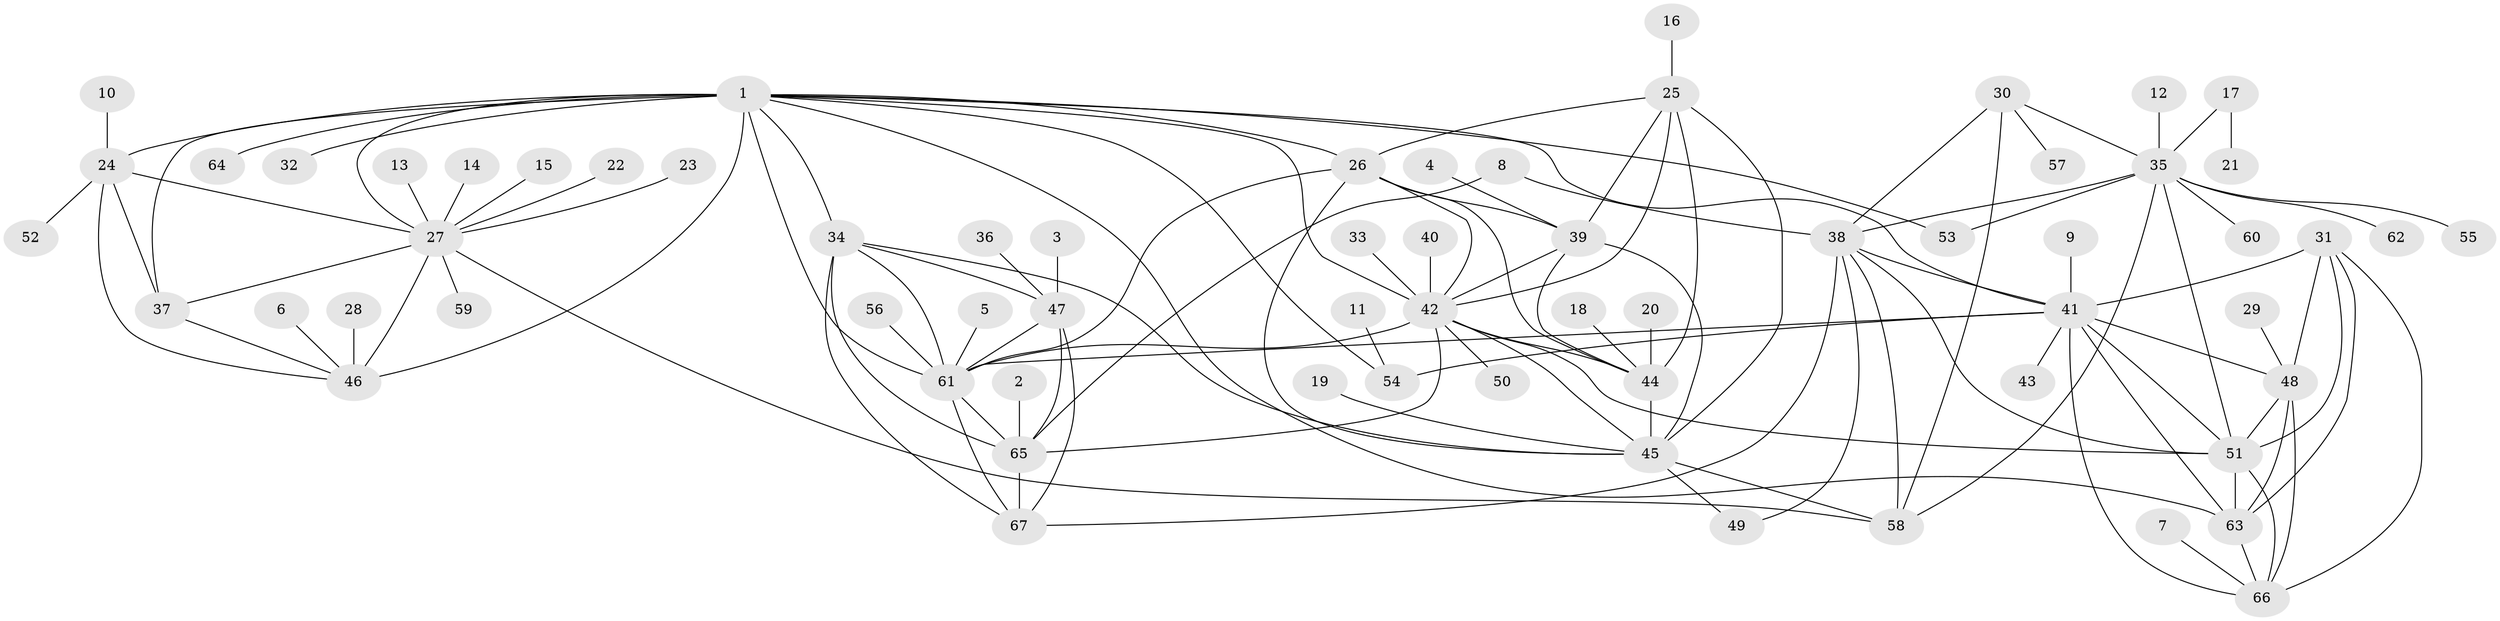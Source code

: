 // original degree distribution, {7: 0.06015037593984962, 13: 0.03007518796992481, 8: 0.05263157894736842, 9: 0.03007518796992481, 14: 0.007518796992481203, 11: 0.007518796992481203, 5: 0.007518796992481203, 10: 0.022556390977443608, 6: 0.007518796992481203, 2: 0.15037593984962405, 1: 0.5864661654135338, 4: 0.022556390977443608, 3: 0.015037593984962405}
// Generated by graph-tools (version 1.1) at 2025/26/03/09/25 03:26:45]
// undirected, 67 vertices, 119 edges
graph export_dot {
graph [start="1"]
  node [color=gray90,style=filled];
  1;
  2;
  3;
  4;
  5;
  6;
  7;
  8;
  9;
  10;
  11;
  12;
  13;
  14;
  15;
  16;
  17;
  18;
  19;
  20;
  21;
  22;
  23;
  24;
  25;
  26;
  27;
  28;
  29;
  30;
  31;
  32;
  33;
  34;
  35;
  36;
  37;
  38;
  39;
  40;
  41;
  42;
  43;
  44;
  45;
  46;
  47;
  48;
  49;
  50;
  51;
  52;
  53;
  54;
  55;
  56;
  57;
  58;
  59;
  60;
  61;
  62;
  63;
  64;
  65;
  66;
  67;
  1 -- 24 [weight=2.0];
  1 -- 26 [weight=1.0];
  1 -- 27 [weight=2.0];
  1 -- 32 [weight=1.0];
  1 -- 34 [weight=1.0];
  1 -- 37 [weight=2.0];
  1 -- 41 [weight=1.0];
  1 -- 42 [weight=1.0];
  1 -- 46 [weight=2.0];
  1 -- 53 [weight=1.0];
  1 -- 54 [weight=1.0];
  1 -- 61 [weight=1.0];
  1 -- 63 [weight=1.0];
  1 -- 64 [weight=1.0];
  2 -- 65 [weight=1.0];
  3 -- 47 [weight=1.0];
  4 -- 39 [weight=1.0];
  5 -- 61 [weight=1.0];
  6 -- 46 [weight=1.0];
  7 -- 66 [weight=1.0];
  8 -- 38 [weight=1.0];
  8 -- 65 [weight=1.0];
  9 -- 41 [weight=1.0];
  10 -- 24 [weight=1.0];
  11 -- 54 [weight=1.0];
  12 -- 35 [weight=1.0];
  13 -- 27 [weight=1.0];
  14 -- 27 [weight=1.0];
  15 -- 27 [weight=1.0];
  16 -- 25 [weight=1.0];
  17 -- 21 [weight=1.0];
  17 -- 35 [weight=1.0];
  18 -- 44 [weight=1.0];
  19 -- 45 [weight=1.0];
  20 -- 44 [weight=1.0];
  22 -- 27 [weight=1.0];
  23 -- 27 [weight=1.0];
  24 -- 27 [weight=1.0];
  24 -- 37 [weight=1.0];
  24 -- 46 [weight=1.0];
  24 -- 52 [weight=1.0];
  25 -- 26 [weight=1.0];
  25 -- 39 [weight=1.0];
  25 -- 42 [weight=1.0];
  25 -- 44 [weight=1.0];
  25 -- 45 [weight=1.0];
  26 -- 39 [weight=1.0];
  26 -- 42 [weight=1.0];
  26 -- 44 [weight=1.0];
  26 -- 45 [weight=1.0];
  26 -- 61 [weight=1.0];
  27 -- 37 [weight=1.0];
  27 -- 46 [weight=1.0];
  27 -- 58 [weight=1.0];
  27 -- 59 [weight=1.0];
  28 -- 46 [weight=1.0];
  29 -- 48 [weight=1.0];
  30 -- 35 [weight=1.0];
  30 -- 38 [weight=2.0];
  30 -- 57 [weight=1.0];
  30 -- 58 [weight=2.0];
  31 -- 41 [weight=1.0];
  31 -- 48 [weight=1.0];
  31 -- 51 [weight=1.0];
  31 -- 63 [weight=1.0];
  31 -- 66 [weight=1.0];
  33 -- 42 [weight=1.0];
  34 -- 45 [weight=1.0];
  34 -- 47 [weight=1.0];
  34 -- 61 [weight=1.0];
  34 -- 65 [weight=1.0];
  34 -- 67 [weight=2.0];
  35 -- 38 [weight=2.0];
  35 -- 51 [weight=1.0];
  35 -- 53 [weight=1.0];
  35 -- 55 [weight=1.0];
  35 -- 58 [weight=2.0];
  35 -- 60 [weight=1.0];
  35 -- 62 [weight=1.0];
  36 -- 47 [weight=1.0];
  37 -- 46 [weight=1.0];
  38 -- 41 [weight=1.0];
  38 -- 49 [weight=1.0];
  38 -- 51 [weight=2.0];
  38 -- 58 [weight=4.0];
  38 -- 67 [weight=1.0];
  39 -- 42 [weight=1.0];
  39 -- 44 [weight=1.0];
  39 -- 45 [weight=1.0];
  40 -- 42 [weight=1.0];
  41 -- 43 [weight=1.0];
  41 -- 48 [weight=1.0];
  41 -- 51 [weight=1.0];
  41 -- 54 [weight=1.0];
  41 -- 61 [weight=1.0];
  41 -- 63 [weight=1.0];
  41 -- 66 [weight=1.0];
  42 -- 44 [weight=1.0];
  42 -- 45 [weight=1.0];
  42 -- 50 [weight=1.0];
  42 -- 51 [weight=1.0];
  42 -- 61 [weight=1.0];
  42 -- 65 [weight=1.0];
  44 -- 45 [weight=1.0];
  45 -- 49 [weight=1.0];
  45 -- 58 [weight=1.0];
  47 -- 61 [weight=1.0];
  47 -- 65 [weight=1.0];
  47 -- 67 [weight=2.0];
  48 -- 51 [weight=1.0];
  48 -- 63 [weight=1.0];
  48 -- 66 [weight=1.0];
  51 -- 63 [weight=1.0];
  51 -- 66 [weight=1.0];
  56 -- 61 [weight=1.0];
  61 -- 65 [weight=1.0];
  61 -- 67 [weight=2.0];
  63 -- 66 [weight=1.0];
  65 -- 67 [weight=2.0];
}
